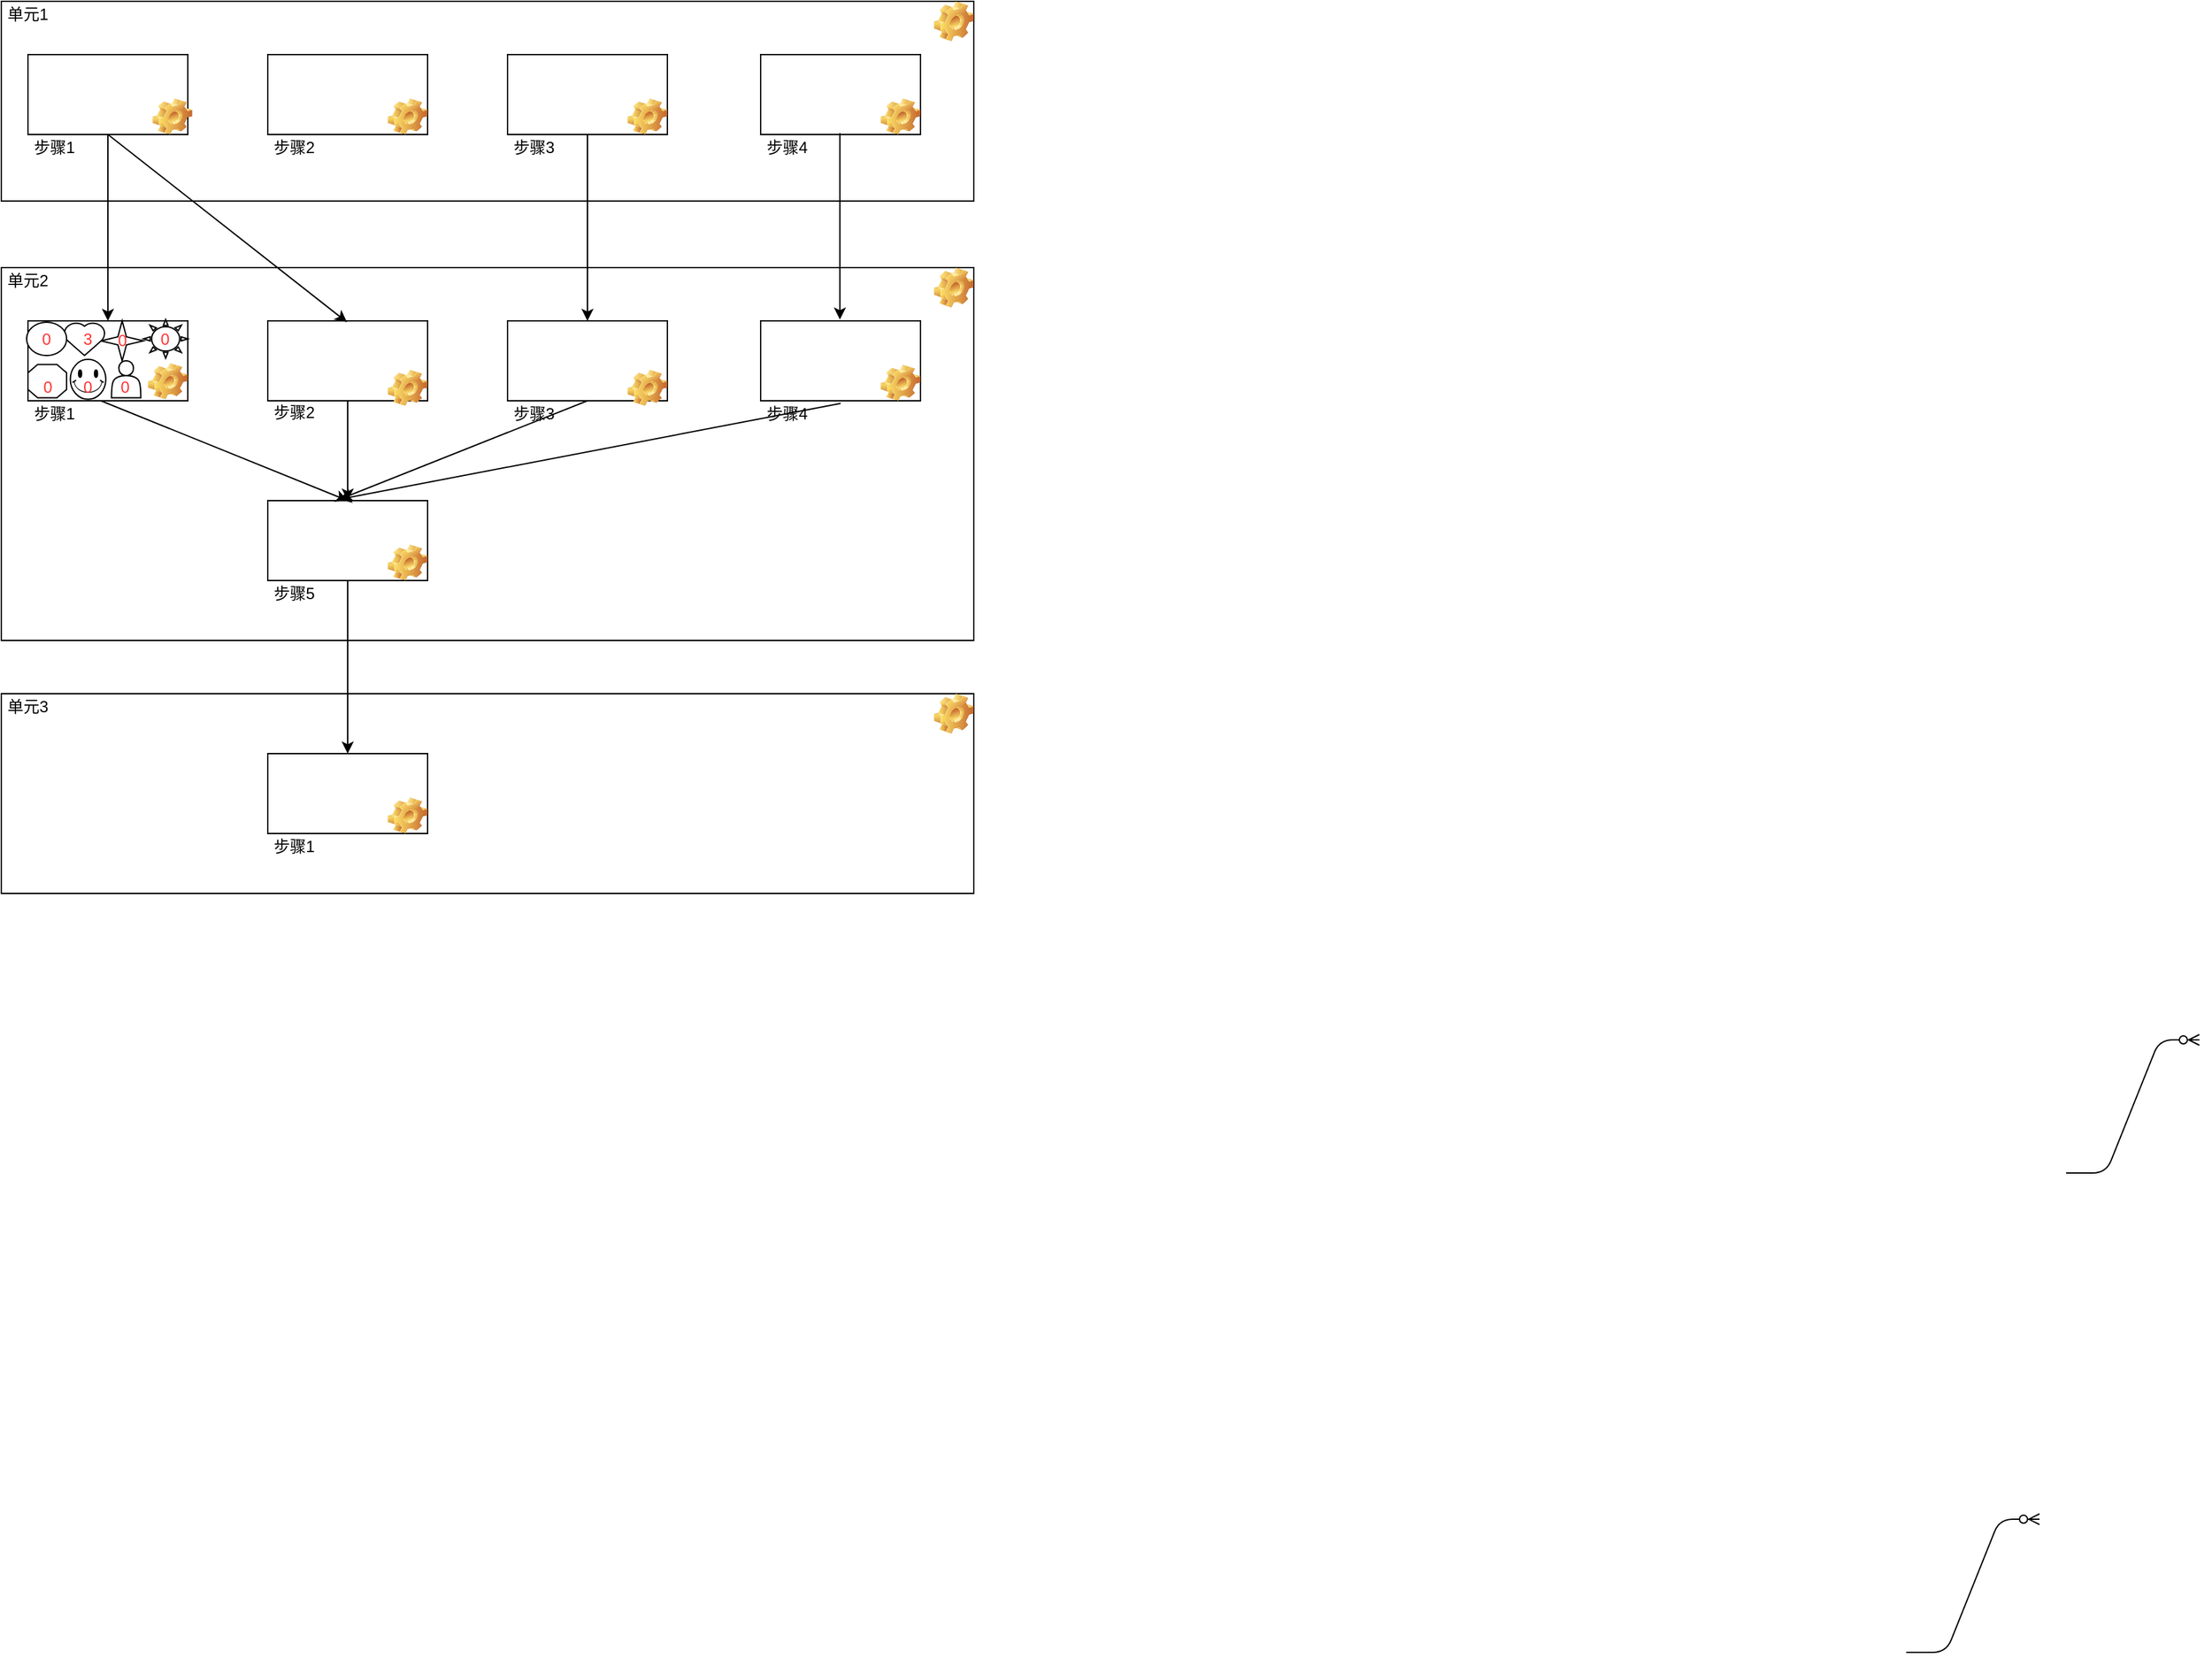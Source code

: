 <mxfile version="12.9.0" type="github">
  <diagram id="F6M2CM-lMw-aMxxeD0DP" name="Page-1">
    <mxGraphModel dx="1422" dy="762" grid="1" gridSize="10" guides="1" tooltips="1" connect="1" arrows="1" fold="1" page="1" pageScale="1" pageWidth="827" pageHeight="1169" math="0" shadow="0">
      <root>
        <mxCell id="0" />
        <mxCell id="1" parent="0" />
        <mxCell id="J83_Mju_08RlY5ZrgqLB-3" value="" style="rounded=0;whiteSpace=wrap;html=1;" parent="1" vertex="1">
          <mxGeometry x="150" y="150" width="730" height="150" as="geometry" />
        </mxCell>
        <mxCell id="J83_Mju_08RlY5ZrgqLB-5" value="" style="rounded=0;whiteSpace=wrap;html=1;" parent="1" vertex="1">
          <mxGeometry x="350" y="190" width="120" height="60" as="geometry" />
        </mxCell>
        <mxCell id="J83_Mju_08RlY5ZrgqLB-6" value="" style="rounded=0;whiteSpace=wrap;html=1;" parent="1" vertex="1">
          <mxGeometry x="530" y="190" width="120" height="60" as="geometry" />
        </mxCell>
        <mxCell id="J83_Mju_08RlY5ZrgqLB-7" value="" style="rounded=0;whiteSpace=wrap;html=1;" parent="1" vertex="1">
          <mxGeometry x="720" y="190" width="120" height="60" as="geometry" />
        </mxCell>
        <mxCell id="J83_Mju_08RlY5ZrgqLB-8" value="" style="rounded=0;whiteSpace=wrap;html=1;" parent="1" vertex="1">
          <mxGeometry x="150" y="350" width="730" height="280" as="geometry" />
        </mxCell>
        <mxCell id="J83_Mju_08RlY5ZrgqLB-9" value="" style="rounded=0;whiteSpace=wrap;html=1;" parent="1" vertex="1">
          <mxGeometry x="170" y="390" width="120" height="60" as="geometry" />
        </mxCell>
        <mxCell id="J83_Mju_08RlY5ZrgqLB-10" value="" style="rounded=0;whiteSpace=wrap;html=1;" parent="1" vertex="1">
          <mxGeometry x="350" y="390" width="120" height="60" as="geometry" />
        </mxCell>
        <mxCell id="J83_Mju_08RlY5ZrgqLB-11" value="" style="rounded=0;whiteSpace=wrap;html=1;" parent="1" vertex="1">
          <mxGeometry x="530" y="390" width="120" height="60" as="geometry" />
        </mxCell>
        <mxCell id="J83_Mju_08RlY5ZrgqLB-12" value="" style="rounded=0;whiteSpace=wrap;html=1;" parent="1" vertex="1">
          <mxGeometry x="720" y="390" width="120" height="60" as="geometry" />
        </mxCell>
        <mxCell id="J83_Mju_08RlY5ZrgqLB-13" value="" style="endArrow=classic;html=1;entryX=0.5;entryY=0;entryDx=0;entryDy=0;exitX=0.5;exitY=1;exitDx=0;exitDy=0;" parent="1" source="J83_Mju_08RlY5ZrgqLB-60" target="J83_Mju_08RlY5ZrgqLB-9" edge="1">
          <mxGeometry width="50" height="50" relative="1" as="geometry">
            <mxPoint x="220" y="400" as="sourcePoint" />
            <mxPoint x="230" y="250" as="targetPoint" />
          </mxGeometry>
        </mxCell>
        <mxCell id="J83_Mju_08RlY5ZrgqLB-19" value="" style="rounded=0;whiteSpace=wrap;html=1;" parent="1" vertex="1">
          <mxGeometry x="350" y="525" width="120" height="60" as="geometry" />
        </mxCell>
        <mxCell id="J83_Mju_08RlY5ZrgqLB-23" value="" style="rounded=0;whiteSpace=wrap;html=1;" parent="1" vertex="1">
          <mxGeometry x="150" y="670" width="730" height="150" as="geometry" />
        </mxCell>
        <mxCell id="J83_Mju_08RlY5ZrgqLB-24" value="" style="rounded=0;whiteSpace=wrap;html=1;" parent="1" vertex="1">
          <mxGeometry x="350" y="715" width="120" height="60" as="geometry" />
        </mxCell>
        <mxCell id="J83_Mju_08RlY5ZrgqLB-33" value="" style="shape=actor;whiteSpace=wrap;html=1;" parent="1" vertex="1">
          <mxGeometry x="232.71" y="420" width="22" height="27.78" as="geometry" />
        </mxCell>
        <mxCell id="J83_Mju_08RlY5ZrgqLB-35" value="" style="verticalLabelPosition=bottom;verticalAlign=top;html=1;shape=mxgraph.basic.smiley" parent="1" vertex="1">
          <mxGeometry x="201.79" y="418.89" width="26.64" height="30" as="geometry" />
        </mxCell>
        <mxCell id="J83_Mju_08RlY5ZrgqLB-39" value="" style="verticalLabelPosition=bottom;verticalAlign=top;html=1;shape=mxgraph.basic.4_point_star_2;dx=0.8;" parent="1" vertex="1">
          <mxGeometry x="224.71" y="390" width="32" height="30" as="geometry" />
        </mxCell>
        <mxCell id="J83_Mju_08RlY5ZrgqLB-42" value="" style="verticalLabelPosition=bottom;verticalAlign=top;html=1;shape=mxgraph.basic.sun" parent="1" vertex="1">
          <mxGeometry x="256.71" y="389" width="33.29" height="29" as="geometry" />
        </mxCell>
        <mxCell id="J83_Mju_08RlY5ZrgqLB-43" value="" style="verticalLabelPosition=bottom;verticalAlign=top;html=1;shape=mxgraph.basic.polygon;polyCoords=[[0.25,0],[0.75,0],[1,0.25],[1,0.75],[0.75,1],[0.25,1],[0,0.75],[0,0.25]];polyline=0;" parent="1" vertex="1">
          <mxGeometry x="170" y="422.78" width="29" height="25" as="geometry" />
        </mxCell>
        <mxCell id="J83_Mju_08RlY5ZrgqLB-46" value="" style="verticalLabelPosition=bottom;verticalAlign=top;html=1;shape=mxgraph.basic.heart" parent="1" vertex="1">
          <mxGeometry x="196.43" y="391" width="32" height="25" as="geometry" />
        </mxCell>
        <mxCell id="J83_Mju_08RlY5ZrgqLB-60" value="" style="rounded=0;whiteSpace=wrap;html=1;" parent="1" vertex="1">
          <mxGeometry x="170" y="190" width="120" height="60" as="geometry" />
        </mxCell>
        <mxCell id="J83_Mju_08RlY5ZrgqLB-62" value="" style="endArrow=classic;html=1;entryX=0.5;entryY=0;entryDx=0;entryDy=0;exitX=0.5;exitY=1;exitDx=0;exitDy=0;" parent="1" target="J83_Mju_08RlY5ZrgqLB-19" edge="1">
          <mxGeometry width="50" height="50" relative="1" as="geometry">
            <mxPoint x="224.71" y="450" as="sourcePoint" />
            <mxPoint x="224.71" y="590" as="targetPoint" />
          </mxGeometry>
        </mxCell>
        <mxCell id="J83_Mju_08RlY5ZrgqLB-63" value="" style="endArrow=classic;html=1;entryX=0.5;entryY=0;entryDx=0;entryDy=0;exitX=0.5;exitY=1;exitDx=0;exitDy=0;" parent="1" edge="1">
          <mxGeometry width="50" height="50" relative="1" as="geometry">
            <mxPoint x="590" y="250" as="sourcePoint" />
            <mxPoint x="590" y="390" as="targetPoint" />
          </mxGeometry>
        </mxCell>
        <mxCell id="J83_Mju_08RlY5ZrgqLB-64" value="" style="endArrow=classic;html=1;entryX=0.5;entryY=0;entryDx=0;entryDy=0;exitX=0.5;exitY=1;exitDx=0;exitDy=0;" parent="1" edge="1">
          <mxGeometry width="50" height="50" relative="1" as="geometry">
            <mxPoint x="779.5" y="249" as="sourcePoint" />
            <mxPoint x="779.5" y="389" as="targetPoint" />
          </mxGeometry>
        </mxCell>
        <mxCell id="J83_Mju_08RlY5ZrgqLB-65" value="" style="endArrow=classic;html=1;exitX=0.5;exitY=1;exitDx=0;exitDy=0;" parent="1" source="J83_Mju_08RlY5ZrgqLB-10" target="J83_Mju_08RlY5ZrgqLB-19" edge="1">
          <mxGeometry width="50" height="50" relative="1" as="geometry">
            <mxPoint x="400" y="448.89" as="sourcePoint" />
            <mxPoint x="585.29" y="523.89" as="targetPoint" />
          </mxGeometry>
        </mxCell>
        <mxCell id="J83_Mju_08RlY5ZrgqLB-66" value="" style="endArrow=classic;html=1;entryX=0.5;entryY=0;entryDx=0;entryDy=0;exitX=0.5;exitY=1;exitDx=0;exitDy=0;" parent="1" edge="1" source="J83_Mju_08RlY5ZrgqLB-60">
          <mxGeometry width="50" height="50" relative="1" as="geometry">
            <mxPoint x="409.5" y="251" as="sourcePoint" />
            <mxPoint x="409.5" y="391" as="targetPoint" />
          </mxGeometry>
        </mxCell>
        <mxCell id="J83_Mju_08RlY5ZrgqLB-67" value="" style="endArrow=classic;html=1;entryX=0.45;entryY=-0.017;entryDx=0;entryDy=0;entryPerimeter=0;" parent="1" target="J83_Mju_08RlY5ZrgqLB-19" edge="1">
          <mxGeometry width="50" height="50" relative="1" as="geometry">
            <mxPoint x="590" y="450" as="sourcePoint" />
            <mxPoint x="597.173" y="523.89" as="targetPoint" />
          </mxGeometry>
        </mxCell>
        <mxCell id="J83_Mju_08RlY5ZrgqLB-68" value="" style="endArrow=classic;html=1;entryX=0.45;entryY=-0.017;entryDx=0;entryDy=0;entryPerimeter=0;" parent="1" target="J83_Mju_08RlY5ZrgqLB-19" edge="1">
          <mxGeometry width="50" height="50" relative="1" as="geometry">
            <mxPoint x="780" y="452" as="sourcePoint" />
            <mxPoint x="787.173" y="528.06" as="targetPoint" />
          </mxGeometry>
        </mxCell>
        <mxCell id="J83_Mju_08RlY5ZrgqLB-69" value="" style="endArrow=classic;html=1;entryX=0.5;entryY=0;entryDx=0;entryDy=0;" parent="1" target="J83_Mju_08RlY5ZrgqLB-24" edge="1">
          <mxGeometry width="50" height="50" relative="1" as="geometry">
            <mxPoint x="410" y="585" as="sourcePoint" />
            <mxPoint x="599.29" y="660" as="targetPoint" />
          </mxGeometry>
        </mxCell>
        <mxCell id="J83_Mju_08RlY5ZrgqLB-70" value="步骤1" style="text;html=1;strokeColor=none;fillColor=none;align=center;verticalAlign=middle;whiteSpace=wrap;rounded=0;" parent="1" vertex="1">
          <mxGeometry x="170" y="450" width="40" height="20" as="geometry" />
        </mxCell>
        <mxCell id="J83_Mju_08RlY5ZrgqLB-71" value="单元1" style="text;html=1;strokeColor=none;fillColor=none;align=center;verticalAlign=middle;whiteSpace=wrap;rounded=0;" parent="1" vertex="1">
          <mxGeometry x="150" y="150" width="40" height="20" as="geometry" />
        </mxCell>
        <mxCell id="J83_Mju_08RlY5ZrgqLB-72" value="单元2" style="text;html=1;strokeColor=none;fillColor=none;align=center;verticalAlign=middle;whiteSpace=wrap;rounded=0;" parent="1" vertex="1">
          <mxGeometry x="150" y="350" width="40" height="20" as="geometry" />
        </mxCell>
        <mxCell id="J83_Mju_08RlY5ZrgqLB-73" value="步骤1" style="text;html=1;strokeColor=none;fillColor=none;align=center;verticalAlign=middle;whiteSpace=wrap;rounded=0;" parent="1" vertex="1">
          <mxGeometry x="170" y="250" width="40" height="20" as="geometry" />
        </mxCell>
        <mxCell id="J83_Mju_08RlY5ZrgqLB-74" value="步骤2" style="text;html=1;strokeColor=none;fillColor=none;align=center;verticalAlign=middle;whiteSpace=wrap;rounded=0;" parent="1" vertex="1">
          <mxGeometry x="350" y="250" width="40" height="20" as="geometry" />
        </mxCell>
        <mxCell id="J83_Mju_08RlY5ZrgqLB-75" value="步骤3" style="text;html=1;strokeColor=none;fillColor=none;align=center;verticalAlign=middle;whiteSpace=wrap;rounded=0;" parent="1" vertex="1">
          <mxGeometry x="530" y="250" width="40" height="20" as="geometry" />
        </mxCell>
        <mxCell id="J83_Mju_08RlY5ZrgqLB-76" value="步骤4" style="text;html=1;strokeColor=none;fillColor=none;align=center;verticalAlign=middle;whiteSpace=wrap;rounded=0;" parent="1" vertex="1">
          <mxGeometry x="720" y="250" width="40" height="20" as="geometry" />
        </mxCell>
        <mxCell id="J83_Mju_08RlY5ZrgqLB-77" value="步骤2" style="text;html=1;strokeColor=none;fillColor=none;align=center;verticalAlign=middle;whiteSpace=wrap;rounded=0;" parent="1" vertex="1">
          <mxGeometry x="350" y="448.89" width="40" height="20" as="geometry" />
        </mxCell>
        <mxCell id="J83_Mju_08RlY5ZrgqLB-80" value="步骤3" style="text;html=1;strokeColor=none;fillColor=none;align=center;verticalAlign=middle;whiteSpace=wrap;rounded=0;" parent="1" vertex="1">
          <mxGeometry x="530" y="449.78" width="40" height="20" as="geometry" />
        </mxCell>
        <mxCell id="J83_Mju_08RlY5ZrgqLB-82" value="步骤4" style="text;html=1;strokeColor=none;fillColor=none;align=center;verticalAlign=middle;whiteSpace=wrap;rounded=0;" parent="1" vertex="1">
          <mxGeometry x="720" y="449.78" width="40" height="20" as="geometry" />
        </mxCell>
        <mxCell id="J83_Mju_08RlY5ZrgqLB-83" value="步骤5" style="text;html=1;strokeColor=none;fillColor=none;align=center;verticalAlign=middle;whiteSpace=wrap;rounded=0;" parent="1" vertex="1">
          <mxGeometry x="350" y="585" width="40" height="20" as="geometry" />
        </mxCell>
        <mxCell id="J83_Mju_08RlY5ZrgqLB-84" value="单元3" style="text;html=1;strokeColor=none;fillColor=none;align=center;verticalAlign=middle;whiteSpace=wrap;rounded=0;" parent="1" vertex="1">
          <mxGeometry x="150" y="670" width="40" height="20" as="geometry" />
        </mxCell>
        <mxCell id="J83_Mju_08RlY5ZrgqLB-85" value="步骤1" style="text;html=1;strokeColor=none;fillColor=none;align=center;verticalAlign=middle;whiteSpace=wrap;rounded=0;" parent="1" vertex="1">
          <mxGeometry x="350" y="775" width="40" height="20" as="geometry" />
        </mxCell>
        <mxCell id="J83_Mju_08RlY5ZrgqLB-86" value="&lt;font color=&quot;#ff3333&quot;&gt;3&lt;/font&gt;" style="text;html=1;strokeColor=none;fillColor=none;align=center;verticalAlign=middle;whiteSpace=wrap;rounded=0;" parent="1" vertex="1">
          <mxGeometry x="204.71" y="396" width="20" height="15" as="geometry" />
        </mxCell>
        <mxCell id="J83_Mju_08RlY5ZrgqLB-90" value="&lt;font color=&quot;#ff3333&quot;&gt;0&lt;/font&gt;" style="text;html=1;strokeColor=none;fillColor=none;align=center;verticalAlign=middle;whiteSpace=wrap;rounded=0;" parent="1" vertex="1">
          <mxGeometry x="174.5" y="432.78" width="20" height="15" as="geometry" />
        </mxCell>
        <mxCell id="J83_Mju_08RlY5ZrgqLB-91" value="&lt;font color=&quot;#ff3333&quot;&gt;0&lt;/font&gt;" style="text;html=1;strokeColor=none;fillColor=none;align=center;verticalAlign=middle;whiteSpace=wrap;rounded=0;" parent="1" vertex="1">
          <mxGeometry x="204.71" y="432.78" width="20" height="15" as="geometry" />
        </mxCell>
        <mxCell id="J83_Mju_08RlY5ZrgqLB-92" value="&lt;font color=&quot;#ff3333&quot;&gt;0&lt;/font&gt;" style="text;html=1;strokeColor=none;fillColor=none;align=center;verticalAlign=middle;whiteSpace=wrap;rounded=0;" parent="1" vertex="1">
          <mxGeometry x="232.71" y="432.78" width="20" height="15" as="geometry" />
        </mxCell>
        <mxCell id="J83_Mju_08RlY5ZrgqLB-93" value="&lt;font color=&quot;#ff3333&quot;&gt;0&lt;/font&gt;" style="text;html=1;strokeColor=none;fillColor=none;align=center;verticalAlign=middle;whiteSpace=wrap;rounded=0;" parent="1" vertex="1">
          <mxGeometry x="231.43" y="397.5" width="20" height="15" as="geometry" />
        </mxCell>
        <mxCell id="J83_Mju_08RlY5ZrgqLB-94" value="&lt;font color=&quot;#ff3333&quot;&gt;0&lt;/font&gt;" style="text;html=1;strokeColor=none;fillColor=none;align=center;verticalAlign=middle;whiteSpace=wrap;rounded=0;" parent="1" vertex="1">
          <mxGeometry x="263.35" y="396" width="20" height="15" as="geometry" />
        </mxCell>
        <mxCell id="J83_Mju_08RlY5ZrgqLB-97" value="" style="ellipse;whiteSpace=wrap;html=1;" parent="1" vertex="1">
          <mxGeometry x="169" y="391" width="30" height="25" as="geometry" />
        </mxCell>
        <mxCell id="J83_Mju_08RlY5ZrgqLB-98" value="&lt;font color=&quot;#ff3333&quot;&gt;0&lt;/font&gt;" style="text;html=1;strokeColor=none;fillColor=none;align=center;verticalAlign=middle;whiteSpace=wrap;rounded=0;" parent="1" vertex="1">
          <mxGeometry x="174" y="396" width="20" height="15" as="geometry" />
        </mxCell>
        <mxCell id="MdM7hJQWONPKvJ7sGF85-2" value="" style="shape=image;html=1;verticalLabelPosition=bottom;labelBackgroundColor=#ffffff;verticalAlign=top;imageAspect=0;image=img/clipart/Gear_128x128.png" vertex="1" parent="1">
          <mxGeometry x="850" y="150" width="30" height="30" as="geometry" />
        </mxCell>
        <mxCell id="MdM7hJQWONPKvJ7sGF85-4" value="" style="shape=image;html=1;verticalLabelPosition=bottom;labelBackgroundColor=#ffffff;verticalAlign=top;imageAspect=0;image=img/clipart/Gear_128x128.png" vertex="1" parent="1">
          <mxGeometry x="850" y="350" width="30" height="30" as="geometry" />
        </mxCell>
        <mxCell id="MdM7hJQWONPKvJ7sGF85-5" value="" style="shape=image;html=1;verticalLabelPosition=bottom;labelBackgroundColor=#ffffff;verticalAlign=top;imageAspect=0;image=img/clipart/Gear_128x128.png" vertex="1" parent="1">
          <mxGeometry x="850" y="670" width="30" height="30" as="geometry" />
        </mxCell>
        <mxCell id="MdM7hJQWONPKvJ7sGF85-7" value="" style="shape=image;html=1;verticalLabelPosition=bottom;labelBackgroundColor=#ffffff;verticalAlign=top;imageAspect=0;image=img/clipart/Gear_128x128.png" vertex="1" parent="1">
          <mxGeometry x="263.35" y="223.0" width="30" height="27" as="geometry" />
        </mxCell>
        <mxCell id="MdM7hJQWONPKvJ7sGF85-8" value="" style="shape=image;html=1;verticalLabelPosition=bottom;labelBackgroundColor=#ffffff;verticalAlign=top;imageAspect=0;image=img/clipart/Gear_128x128.png" vertex="1" parent="1">
          <mxGeometry x="440" y="223.0" width="30" height="27" as="geometry" />
        </mxCell>
        <mxCell id="MdM7hJQWONPKvJ7sGF85-9" value="" style="shape=image;html=1;verticalLabelPosition=bottom;labelBackgroundColor=#ffffff;verticalAlign=top;imageAspect=0;image=img/clipart/Gear_128x128.png" vertex="1" parent="1">
          <mxGeometry x="620" y="223.0" width="30" height="27" as="geometry" />
        </mxCell>
        <mxCell id="MdM7hJQWONPKvJ7sGF85-10" value="" style="shape=image;html=1;verticalLabelPosition=bottom;labelBackgroundColor=#ffffff;verticalAlign=top;imageAspect=0;image=img/clipart/Gear_128x128.png" vertex="1" parent="1">
          <mxGeometry x="810" y="223.0" width="30" height="27" as="geometry" />
        </mxCell>
        <mxCell id="MdM7hJQWONPKvJ7sGF85-11" value="" style="shape=image;html=1;verticalLabelPosition=bottom;labelBackgroundColor=#ffffff;verticalAlign=top;imageAspect=0;image=img/clipart/Gear_128x128.png" vertex="1" parent="1">
          <mxGeometry x="810" y="423" width="30" height="27" as="geometry" />
        </mxCell>
        <mxCell id="MdM7hJQWONPKvJ7sGF85-12" value="" style="shape=image;html=1;verticalLabelPosition=bottom;labelBackgroundColor=#ffffff;verticalAlign=top;imageAspect=0;image=img/clipart/Gear_128x128.png" vertex="1" parent="1">
          <mxGeometry x="620" y="426.78" width="30" height="27" as="geometry" />
        </mxCell>
        <mxCell id="MdM7hJQWONPKvJ7sGF85-13" value="" style="shape=image;html=1;verticalLabelPosition=bottom;labelBackgroundColor=#ffffff;verticalAlign=top;imageAspect=0;image=img/clipart/Gear_128x128.png" vertex="1" parent="1">
          <mxGeometry x="440" y="426.78" width="30" height="27" as="geometry" />
        </mxCell>
        <mxCell id="MdM7hJQWONPKvJ7sGF85-14" value="" style="shape=image;html=1;verticalLabelPosition=bottom;labelBackgroundColor=#ffffff;verticalAlign=top;imageAspect=0;image=img/clipart/Gear_128x128.png" vertex="1" parent="1">
          <mxGeometry x="440" y="558" width="30" height="27" as="geometry" />
        </mxCell>
        <mxCell id="MdM7hJQWONPKvJ7sGF85-15" value="" style="shape=image;html=1;verticalLabelPosition=bottom;labelBackgroundColor=#ffffff;verticalAlign=top;imageAspect=0;image=img/clipart/Gear_128x128.png" vertex="1" parent="1">
          <mxGeometry x="440" y="748" width="30" height="27" as="geometry" />
        </mxCell>
        <mxCell id="MdM7hJQWONPKvJ7sGF85-28" value="" style="edgeStyle=entityRelationEdgeStyle;fontSize=12;html=1;endArrow=ERzeroToMany;endFill=1;" edge="1" parent="1">
          <mxGeometry width="100" height="100" relative="1" as="geometry">
            <mxPoint x="1700" y="1030" as="sourcePoint" />
            <mxPoint x="1800" y="930" as="targetPoint" />
          </mxGeometry>
        </mxCell>
        <mxCell id="MdM7hJQWONPKvJ7sGF85-29" value="" style="edgeStyle=entityRelationEdgeStyle;fontSize=12;html=1;endArrow=ERzeroToMany;endFill=1;" edge="1" parent="1">
          <mxGeometry width="100" height="100" relative="1" as="geometry">
            <mxPoint x="1580" y="1390" as="sourcePoint" />
            <mxPoint x="1680" y="1290" as="targetPoint" />
          </mxGeometry>
        </mxCell>
        <mxCell id="MdM7hJQWONPKvJ7sGF85-30" value="" style="shape=image;html=1;verticalLabelPosition=bottom;labelBackgroundColor=#ffffff;verticalAlign=top;imageAspect=0;image=img/clipart/Gear_128x128.png" vertex="1" parent="1">
          <mxGeometry x="260" y="421.78" width="30" height="27" as="geometry" />
        </mxCell>
      </root>
    </mxGraphModel>
  </diagram>
</mxfile>
